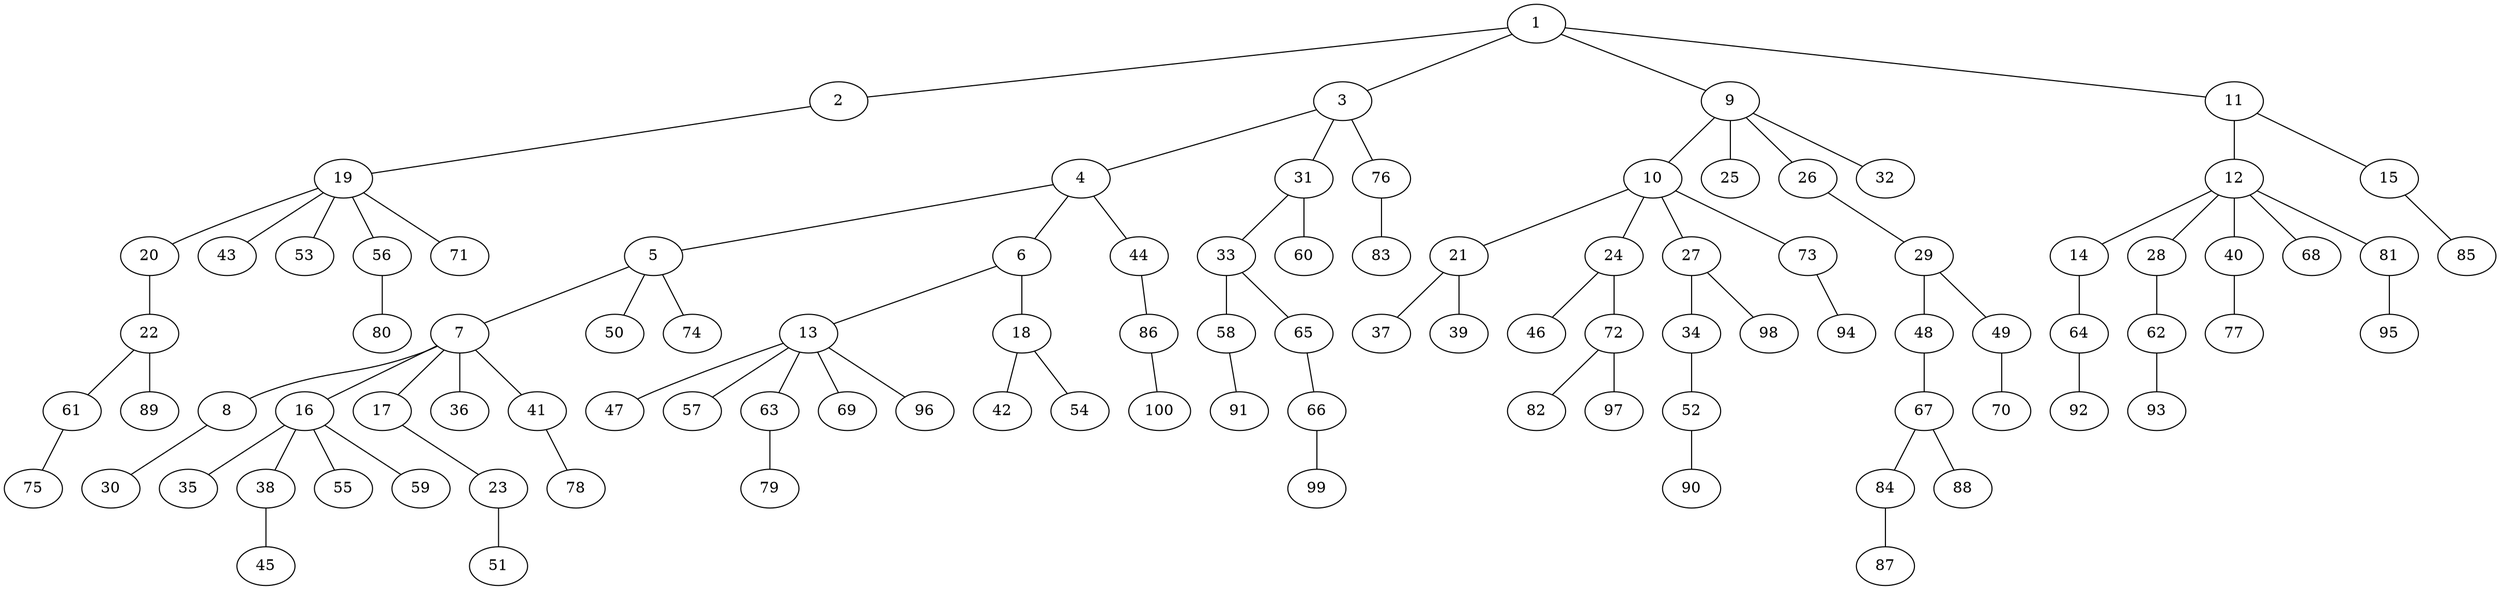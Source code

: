 graph graphname {1--2
1--3
1--9
1--11
2--19
3--4
3--31
3--76
4--5
4--6
4--44
5--7
5--50
5--74
6--13
6--18
7--8
7--16
7--17
7--36
7--41
8--30
9--10
9--25
9--26
9--32
10--21
10--24
10--27
10--73
11--12
11--15
12--14
12--28
12--40
12--68
12--81
13--47
13--57
13--63
13--69
13--96
14--64
15--85
16--35
16--38
16--55
16--59
17--23
18--42
18--54
19--20
19--43
19--53
19--56
19--71
20--22
21--37
21--39
22--61
22--89
23--51
24--46
24--72
26--29
27--34
27--98
28--62
29--48
29--49
31--33
31--60
33--58
33--65
34--52
38--45
40--77
41--78
44--86
48--67
49--70
52--90
56--80
58--91
61--75
62--93
63--79
64--92
65--66
66--99
67--84
67--88
72--82
72--97
73--94
76--83
81--95
84--87
86--100
}
